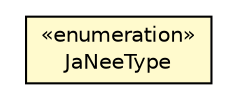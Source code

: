 #!/usr/local/bin/dot
#
# Class diagram 
# Generated by UMLGraph version R5_6-24-gf6e263 (http://www.umlgraph.org/)
#

digraph G {
	edge [fontname="Helvetica",fontsize=10,labelfontname="Helvetica",labelfontsize=10];
	node [fontname="Helvetica",fontsize=10,shape=plaintext];
	nodesep=0.25;
	ranksep=0.5;
	// nl.b3p.topnl.top100nl.JaNeeType
	c24279 [label=<<table title="nl.b3p.topnl.top100nl.JaNeeType" border="0" cellborder="1" cellspacing="0" cellpadding="2" port="p" bgcolor="lemonChiffon" href="./JaNeeType.html">
		<tr><td><table border="0" cellspacing="0" cellpadding="1">
<tr><td align="center" balign="center"> &#171;enumeration&#187; </td></tr>
<tr><td align="center" balign="center"> JaNeeType </td></tr>
		</table></td></tr>
		</table>>, URL="./JaNeeType.html", fontname="Helvetica", fontcolor="black", fontsize=10.0];
}

